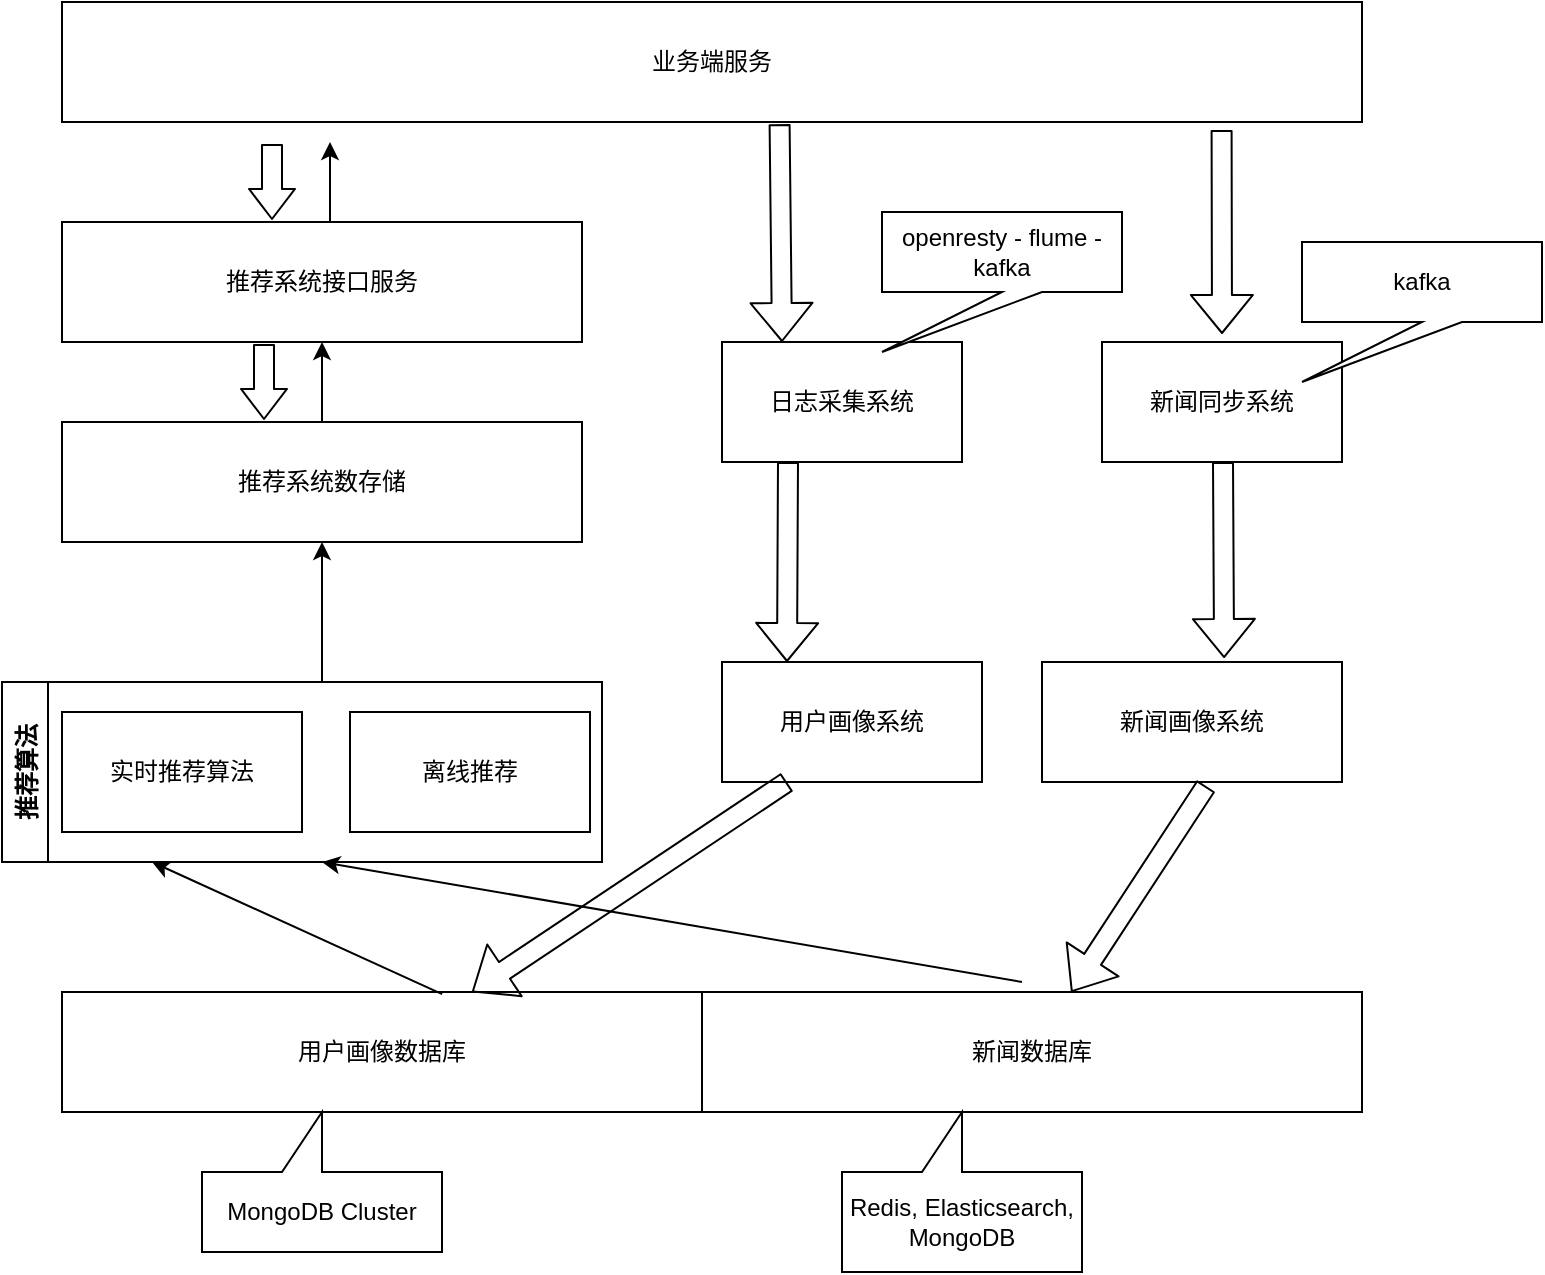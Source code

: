 <mxfile version="14.7.1" type="github">
  <diagram id="Fe9ZtSasT4ryfxhcTGeW" name="Page-1">
    <mxGraphModel dx="786" dy="513" grid="1" gridSize="10" guides="1" tooltips="1" connect="1" arrows="1" fold="1" page="1" pageScale="1" pageWidth="827" pageHeight="1169" math="0" shadow="0">
      <root>
        <mxCell id="0" />
        <mxCell id="1" parent="0" />
        <mxCell id="C9hMTWXCNB1dkGzNmwp6-1" value="业务端服务" style="rounded=0;whiteSpace=wrap;html=1;" vertex="1" parent="1">
          <mxGeometry x="150" y="120" width="650" height="60" as="geometry" />
        </mxCell>
        <mxCell id="C9hMTWXCNB1dkGzNmwp6-3" value="推荐系统接口服务" style="rounded=0;whiteSpace=wrap;html=1;" vertex="1" parent="1">
          <mxGeometry x="150" y="230" width="260" height="60" as="geometry" />
        </mxCell>
        <mxCell id="C9hMTWXCNB1dkGzNmwp6-4" value="推荐系统数存储" style="rounded=0;whiteSpace=wrap;html=1;" vertex="1" parent="1">
          <mxGeometry x="150" y="330" width="260" height="60" as="geometry" />
        </mxCell>
        <mxCell id="C9hMTWXCNB1dkGzNmwp6-5" value="用户画像数据库" style="rounded=0;whiteSpace=wrap;html=1;" vertex="1" parent="1">
          <mxGeometry x="150" y="615" width="320" height="60" as="geometry" />
        </mxCell>
        <mxCell id="C9hMTWXCNB1dkGzNmwp6-8" value="新闻画像系统" style="rounded=0;whiteSpace=wrap;html=1;" vertex="1" parent="1">
          <mxGeometry x="640" y="450" width="150" height="60" as="geometry" />
        </mxCell>
        <mxCell id="C9hMTWXCNB1dkGzNmwp6-9" value="新闻数据库" style="rounded=0;whiteSpace=wrap;html=1;" vertex="1" parent="1">
          <mxGeometry x="470" y="615" width="330" height="60" as="geometry" />
        </mxCell>
        <mxCell id="C9hMTWXCNB1dkGzNmwp6-10" value="用户画像系统" style="rounded=0;whiteSpace=wrap;html=1;" vertex="1" parent="1">
          <mxGeometry x="480" y="450" width="130" height="60" as="geometry" />
        </mxCell>
        <mxCell id="C9hMTWXCNB1dkGzNmwp6-11" value="日志采集系统" style="rounded=0;whiteSpace=wrap;html=1;" vertex="1" parent="1">
          <mxGeometry x="480" y="290" width="120" height="60" as="geometry" />
        </mxCell>
        <mxCell id="C9hMTWXCNB1dkGzNmwp6-12" value="新闻同步系统" style="rounded=0;whiteSpace=wrap;html=1;" vertex="1" parent="1">
          <mxGeometry x="670" y="290" width="120" height="60" as="geometry" />
        </mxCell>
        <mxCell id="C9hMTWXCNB1dkGzNmwp6-14" value="" style="shape=flexArrow;endArrow=classic;html=1;entryX=0.25;entryY=0;entryDx=0;entryDy=0;exitX=0.552;exitY=1.017;exitDx=0;exitDy=0;exitPerimeter=0;" edge="1" parent="1" source="C9hMTWXCNB1dkGzNmwp6-1" target="C9hMTWXCNB1dkGzNmwp6-11">
          <mxGeometry width="50" height="50" relative="1" as="geometry">
            <mxPoint x="510" y="234" as="sourcePoint" />
            <mxPoint x="510" y="370" as="targetPoint" />
          </mxGeometry>
        </mxCell>
        <mxCell id="C9hMTWXCNB1dkGzNmwp6-16" value="" style="shape=flexArrow;endArrow=classic;html=1;entryX=0.25;entryY=0;entryDx=0;entryDy=0;exitX=0.892;exitY=1.067;exitDx=0;exitDy=0;exitPerimeter=0;" edge="1" parent="1" source="C9hMTWXCNB1dkGzNmwp6-1">
          <mxGeometry width="50" height="50" relative="1" as="geometry">
            <mxPoint x="730" y="230" as="sourcePoint" />
            <mxPoint x="730" y="286" as="targetPoint" />
          </mxGeometry>
        </mxCell>
        <mxCell id="C9hMTWXCNB1dkGzNmwp6-17" value="" style="shape=flexArrow;endArrow=classic;html=1;entryX=0.25;entryY=0;entryDx=0;entryDy=0;" edge="1" parent="1" target="C9hMTWXCNB1dkGzNmwp6-10">
          <mxGeometry width="50" height="50" relative="1" as="geometry">
            <mxPoint x="513" y="350" as="sourcePoint" />
            <mxPoint x="510" y="370" as="targetPoint" />
          </mxGeometry>
        </mxCell>
        <mxCell id="C9hMTWXCNB1dkGzNmwp6-18" value="" style="shape=flexArrow;endArrow=classic;html=1;entryX=0.607;entryY=-0.033;entryDx=0;entryDy=0;entryPerimeter=0;" edge="1" parent="1" target="C9hMTWXCNB1dkGzNmwp6-8">
          <mxGeometry width="50" height="50" relative="1" as="geometry">
            <mxPoint x="730.5" y="350" as="sourcePoint" />
            <mxPoint x="730" y="390" as="targetPoint" />
          </mxGeometry>
        </mxCell>
        <mxCell id="C9hMTWXCNB1dkGzNmwp6-19" value="" style="shape=flexArrow;endArrow=classic;html=1;exitX=0.25;exitY=1;exitDx=0;exitDy=0;" edge="1" parent="1" source="C9hMTWXCNB1dkGzNmwp6-10" target="C9hMTWXCNB1dkGzNmwp6-5">
          <mxGeometry width="50" height="50" relative="1" as="geometry">
            <mxPoint x="460" y="480" as="sourcePoint" />
            <mxPoint x="510" y="430" as="targetPoint" />
          </mxGeometry>
        </mxCell>
        <mxCell id="C9hMTWXCNB1dkGzNmwp6-21" value="" style="shape=flexArrow;endArrow=classic;html=1;exitX=0.547;exitY=1.033;exitDx=0;exitDy=0;exitPerimeter=0;" edge="1" parent="1" source="C9hMTWXCNB1dkGzNmwp6-8" target="C9hMTWXCNB1dkGzNmwp6-9">
          <mxGeometry width="50" height="50" relative="1" as="geometry">
            <mxPoint x="460" y="480" as="sourcePoint" />
            <mxPoint x="510" y="430" as="targetPoint" />
          </mxGeometry>
        </mxCell>
        <mxCell id="C9hMTWXCNB1dkGzNmwp6-24" value="推荐算法" style="swimlane;horizontal=0;" vertex="1" parent="1">
          <mxGeometry x="120" y="460" width="300" height="90" as="geometry" />
        </mxCell>
        <mxCell id="C9hMTWXCNB1dkGzNmwp6-6" value="实时推荐算法" style="rounded=0;whiteSpace=wrap;html=1;" vertex="1" parent="C9hMTWXCNB1dkGzNmwp6-24">
          <mxGeometry x="30" y="15" width="120" height="60" as="geometry" />
        </mxCell>
        <mxCell id="C9hMTWXCNB1dkGzNmwp6-7" value="离线推荐" style="rounded=0;whiteSpace=wrap;html=1;" vertex="1" parent="C9hMTWXCNB1dkGzNmwp6-24">
          <mxGeometry x="174" y="15" width="120" height="60" as="geometry" />
        </mxCell>
        <mxCell id="C9hMTWXCNB1dkGzNmwp6-25" value="" style="endArrow=classic;html=1;exitX=0.594;exitY=0.017;exitDx=0;exitDy=0;exitPerimeter=0;entryX=0.25;entryY=1;entryDx=0;entryDy=0;" edge="1" parent="1" source="C9hMTWXCNB1dkGzNmwp6-5" target="C9hMTWXCNB1dkGzNmwp6-24">
          <mxGeometry width="50" height="50" relative="1" as="geometry">
            <mxPoint x="460" y="480" as="sourcePoint" />
            <mxPoint x="510" y="430" as="targetPoint" />
          </mxGeometry>
        </mxCell>
        <mxCell id="C9hMTWXCNB1dkGzNmwp6-26" value="" style="endArrow=classic;html=1;" edge="1" parent="1">
          <mxGeometry width="50" height="50" relative="1" as="geometry">
            <mxPoint x="630" y="610" as="sourcePoint" />
            <mxPoint x="280" y="550" as="targetPoint" />
          </mxGeometry>
        </mxCell>
        <mxCell id="C9hMTWXCNB1dkGzNmwp6-27" value="" style="endArrow=classic;html=1;entryX=0.5;entryY=1;entryDx=0;entryDy=0;" edge="1" parent="1" target="C9hMTWXCNB1dkGzNmwp6-4">
          <mxGeometry width="50" height="50" relative="1" as="geometry">
            <mxPoint x="280" y="460" as="sourcePoint" />
            <mxPoint x="510" y="450" as="targetPoint" />
          </mxGeometry>
        </mxCell>
        <mxCell id="C9hMTWXCNB1dkGzNmwp6-28" value="" style="endArrow=classic;html=1;" edge="1" parent="1" source="C9hMTWXCNB1dkGzNmwp6-4">
          <mxGeometry width="50" height="50" relative="1" as="geometry">
            <mxPoint x="280" y="309.289" as="sourcePoint" />
            <mxPoint x="280" y="290" as="targetPoint" />
          </mxGeometry>
        </mxCell>
        <mxCell id="C9hMTWXCNB1dkGzNmwp6-29" value="" style="shape=flexArrow;endArrow=classic;html=1;endWidth=12;endSize=4.67;" edge="1" parent="1">
          <mxGeometry width="50" height="50" relative="1" as="geometry">
            <mxPoint x="251" y="291" as="sourcePoint" />
            <mxPoint x="251" y="329" as="targetPoint" />
          </mxGeometry>
        </mxCell>
        <mxCell id="C9hMTWXCNB1dkGzNmwp6-30" value="" style="endArrow=classic;html=1;" edge="1" parent="1">
          <mxGeometry width="50" height="50" relative="1" as="geometry">
            <mxPoint x="284" y="230" as="sourcePoint" />
            <mxPoint x="284" y="190" as="targetPoint" />
          </mxGeometry>
        </mxCell>
        <mxCell id="C9hMTWXCNB1dkGzNmwp6-31" value="" style="shape=flexArrow;endArrow=classic;html=1;endWidth=12;endSize=4.67;" edge="1" parent="1">
          <mxGeometry width="50" height="50" relative="1" as="geometry">
            <mxPoint x="255" y="191" as="sourcePoint" />
            <mxPoint x="255" y="229" as="targetPoint" />
          </mxGeometry>
        </mxCell>
        <mxCell id="C9hMTWXCNB1dkGzNmwp6-32" value="openresty - flume - kafka" style="shape=callout;whiteSpace=wrap;html=1;perimeter=calloutPerimeter;position2=0;" vertex="1" parent="1">
          <mxGeometry x="560" y="225" width="120" height="70" as="geometry" />
        </mxCell>
        <mxCell id="C9hMTWXCNB1dkGzNmwp6-33" value="kafka" style="shape=callout;whiteSpace=wrap;html=1;perimeter=calloutPerimeter;position2=0;" vertex="1" parent="1">
          <mxGeometry x="770" y="240" width="120" height="70" as="geometry" />
        </mxCell>
        <mxCell id="C9hMTWXCNB1dkGzNmwp6-34" value="MongoDB Cluster" style="shape=callout;whiteSpace=wrap;html=1;perimeter=calloutPerimeter;direction=west;" vertex="1" parent="1">
          <mxGeometry x="220" y="675" width="120" height="70" as="geometry" />
        </mxCell>
        <mxCell id="C9hMTWXCNB1dkGzNmwp6-35" value="Redis, Elasticsearch, MongoDB" style="shape=callout;whiteSpace=wrap;html=1;perimeter=calloutPerimeter;direction=west;" vertex="1" parent="1">
          <mxGeometry x="540" y="675" width="120" height="80" as="geometry" />
        </mxCell>
      </root>
    </mxGraphModel>
  </diagram>
</mxfile>
